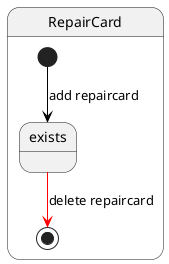 @startuml

skinparam style strictuml
skinparam ArrowColor black

state RepairCard {
  [*] --> exists : add repaircard
  exists -[#red]-> [*] : delete repaircard
}

@enduml